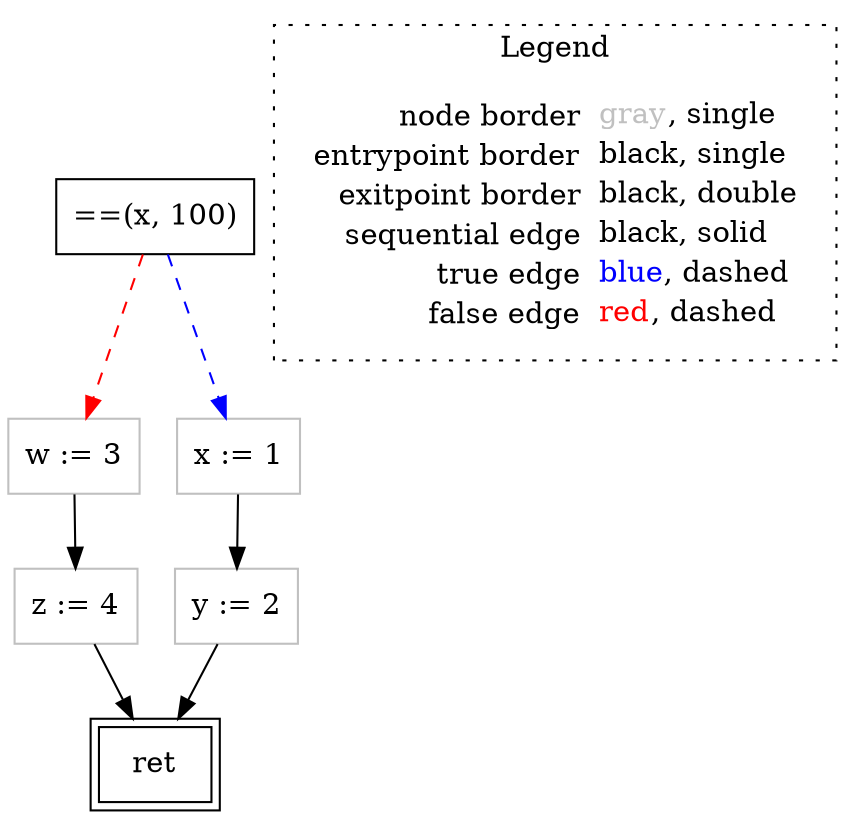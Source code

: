 digraph {
	"node0" [shape="rect",color="black",label=<==(x, 100)>];
	"node1" [shape="rect",color="black",peripheries="2",label=<ret>];
	"node2" [shape="rect",color="gray",label=<w := 3>];
	"node3" [shape="rect",color="gray",label=<y := 2>];
	"node4" [shape="rect",color="gray",label=<z := 4>];
	"node5" [shape="rect",color="gray",label=<x := 1>];
	"node2" -> "node4" [color="black"];
	"node3" -> "node1" [color="black"];
	"node0" -> "node2" [color="red",style="dashed"];
	"node0" -> "node5" [color="blue",style="dashed"];
	"node4" -> "node1" [color="black"];
	"node5" -> "node3" [color="black"];
subgraph cluster_legend {
	label="Legend";
	style=dotted;
	node [shape=plaintext];
	"legend" [label=<<table border="0" cellpadding="2" cellspacing="0" cellborder="0"><tr><td align="right">node border&nbsp;</td><td align="left"><font color="gray">gray</font>, single</td></tr><tr><td align="right">entrypoint border&nbsp;</td><td align="left"><font color="black">black</font>, single</td></tr><tr><td align="right">exitpoint border&nbsp;</td><td align="left"><font color="black">black</font>, double</td></tr><tr><td align="right">sequential edge&nbsp;</td><td align="left"><font color="black">black</font>, solid</td></tr><tr><td align="right">true edge&nbsp;</td><td align="left"><font color="blue">blue</font>, dashed</td></tr><tr><td align="right">false edge&nbsp;</td><td align="left"><font color="red">red</font>, dashed</td></tr></table>>];
}

}
